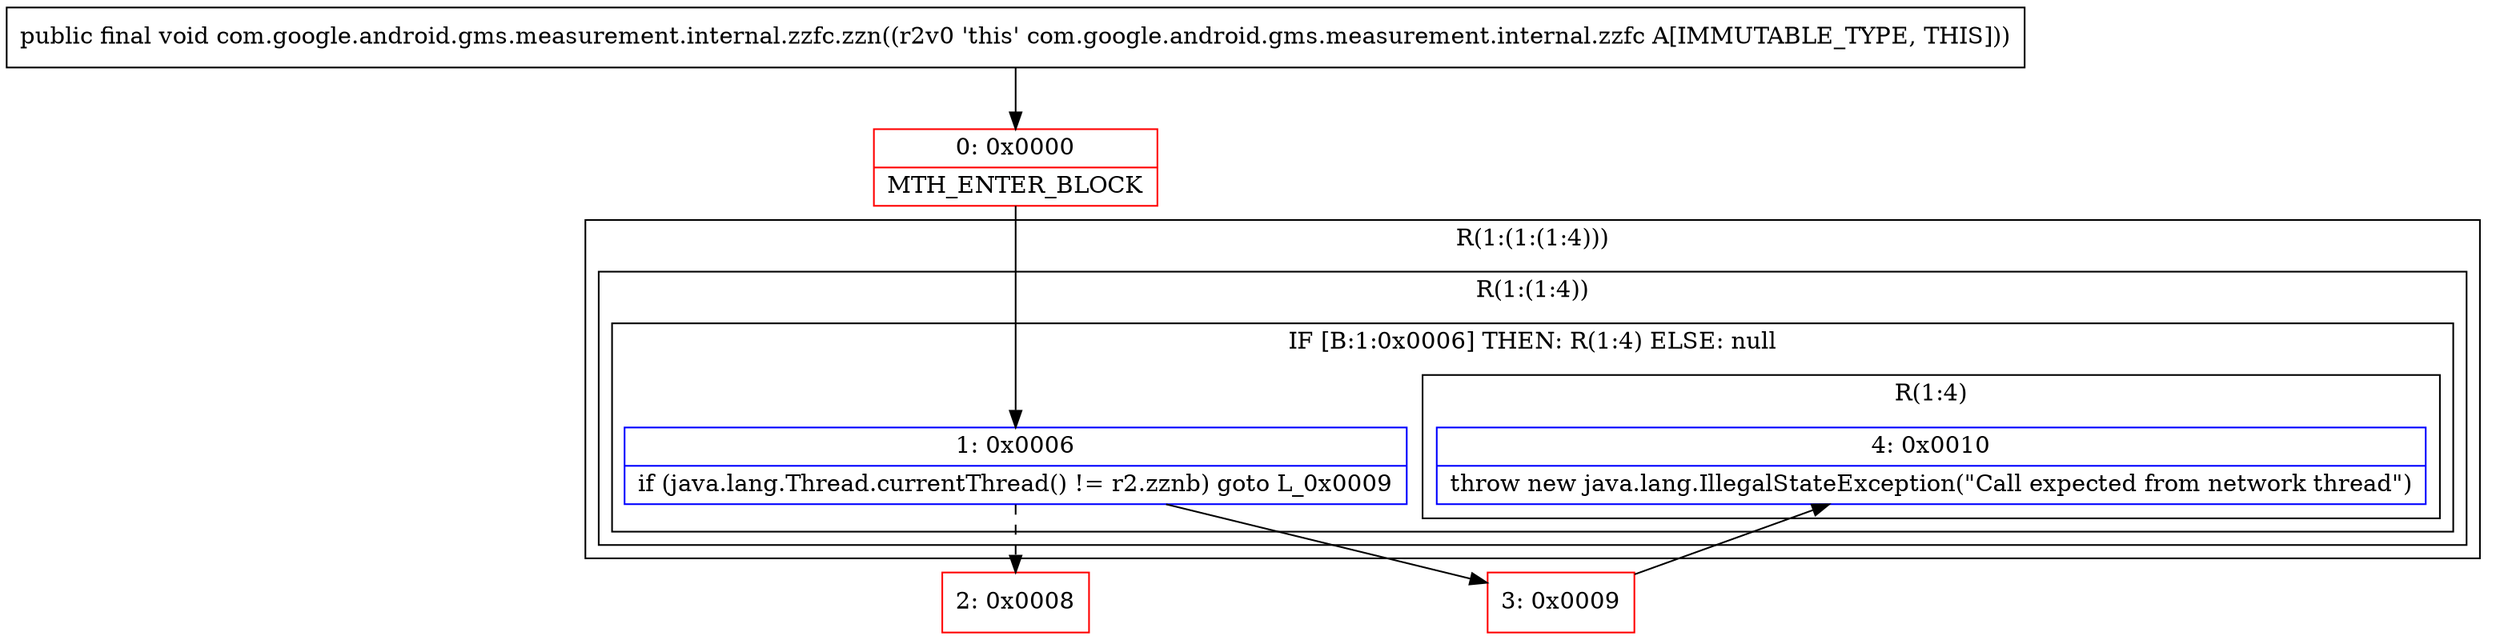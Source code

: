 digraph "CFG forcom.google.android.gms.measurement.internal.zzfc.zzn()V" {
subgraph cluster_Region_1758769697 {
label = "R(1:(1:(1:4)))";
node [shape=record,color=blue];
subgraph cluster_Region_1815919831 {
label = "R(1:(1:4))";
node [shape=record,color=blue];
subgraph cluster_IfRegion_1746443414 {
label = "IF [B:1:0x0006] THEN: R(1:4) ELSE: null";
node [shape=record,color=blue];
Node_1 [shape=record,label="{1\:\ 0x0006|if (java.lang.Thread.currentThread() != r2.zznb) goto L_0x0009\l}"];
subgraph cluster_Region_1334418026 {
label = "R(1:4)";
node [shape=record,color=blue];
Node_4 [shape=record,label="{4\:\ 0x0010|throw new java.lang.IllegalStateException(\"Call expected from network thread\")\l}"];
}
}
}
}
Node_0 [shape=record,color=red,label="{0\:\ 0x0000|MTH_ENTER_BLOCK\l}"];
Node_2 [shape=record,color=red,label="{2\:\ 0x0008}"];
Node_3 [shape=record,color=red,label="{3\:\ 0x0009}"];
MethodNode[shape=record,label="{public final void com.google.android.gms.measurement.internal.zzfc.zzn((r2v0 'this' com.google.android.gms.measurement.internal.zzfc A[IMMUTABLE_TYPE, THIS])) }"];
MethodNode -> Node_0;
Node_1 -> Node_2[style=dashed];
Node_1 -> Node_3;
Node_0 -> Node_1;
Node_3 -> Node_4;
}

